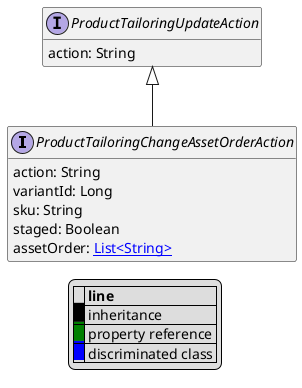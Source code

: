 @startuml

hide empty fields
hide empty methods
legend
|= |= line |
|<back:black>   </back>| inheritance |
|<back:green>   </back>| property reference |
|<back:blue>   </back>| discriminated class |
endlegend
interface ProductTailoringChangeAssetOrderAction [[ProductTailoringChangeAssetOrderAction.svg]] extends ProductTailoringUpdateAction {
    action: String
    variantId: Long
    sku: String
    staged: Boolean
    assetOrder: [[String.svg List<String>]]
}
interface ProductTailoringUpdateAction [[ProductTailoringUpdateAction.svg]]  {
    action: String
}





@enduml
